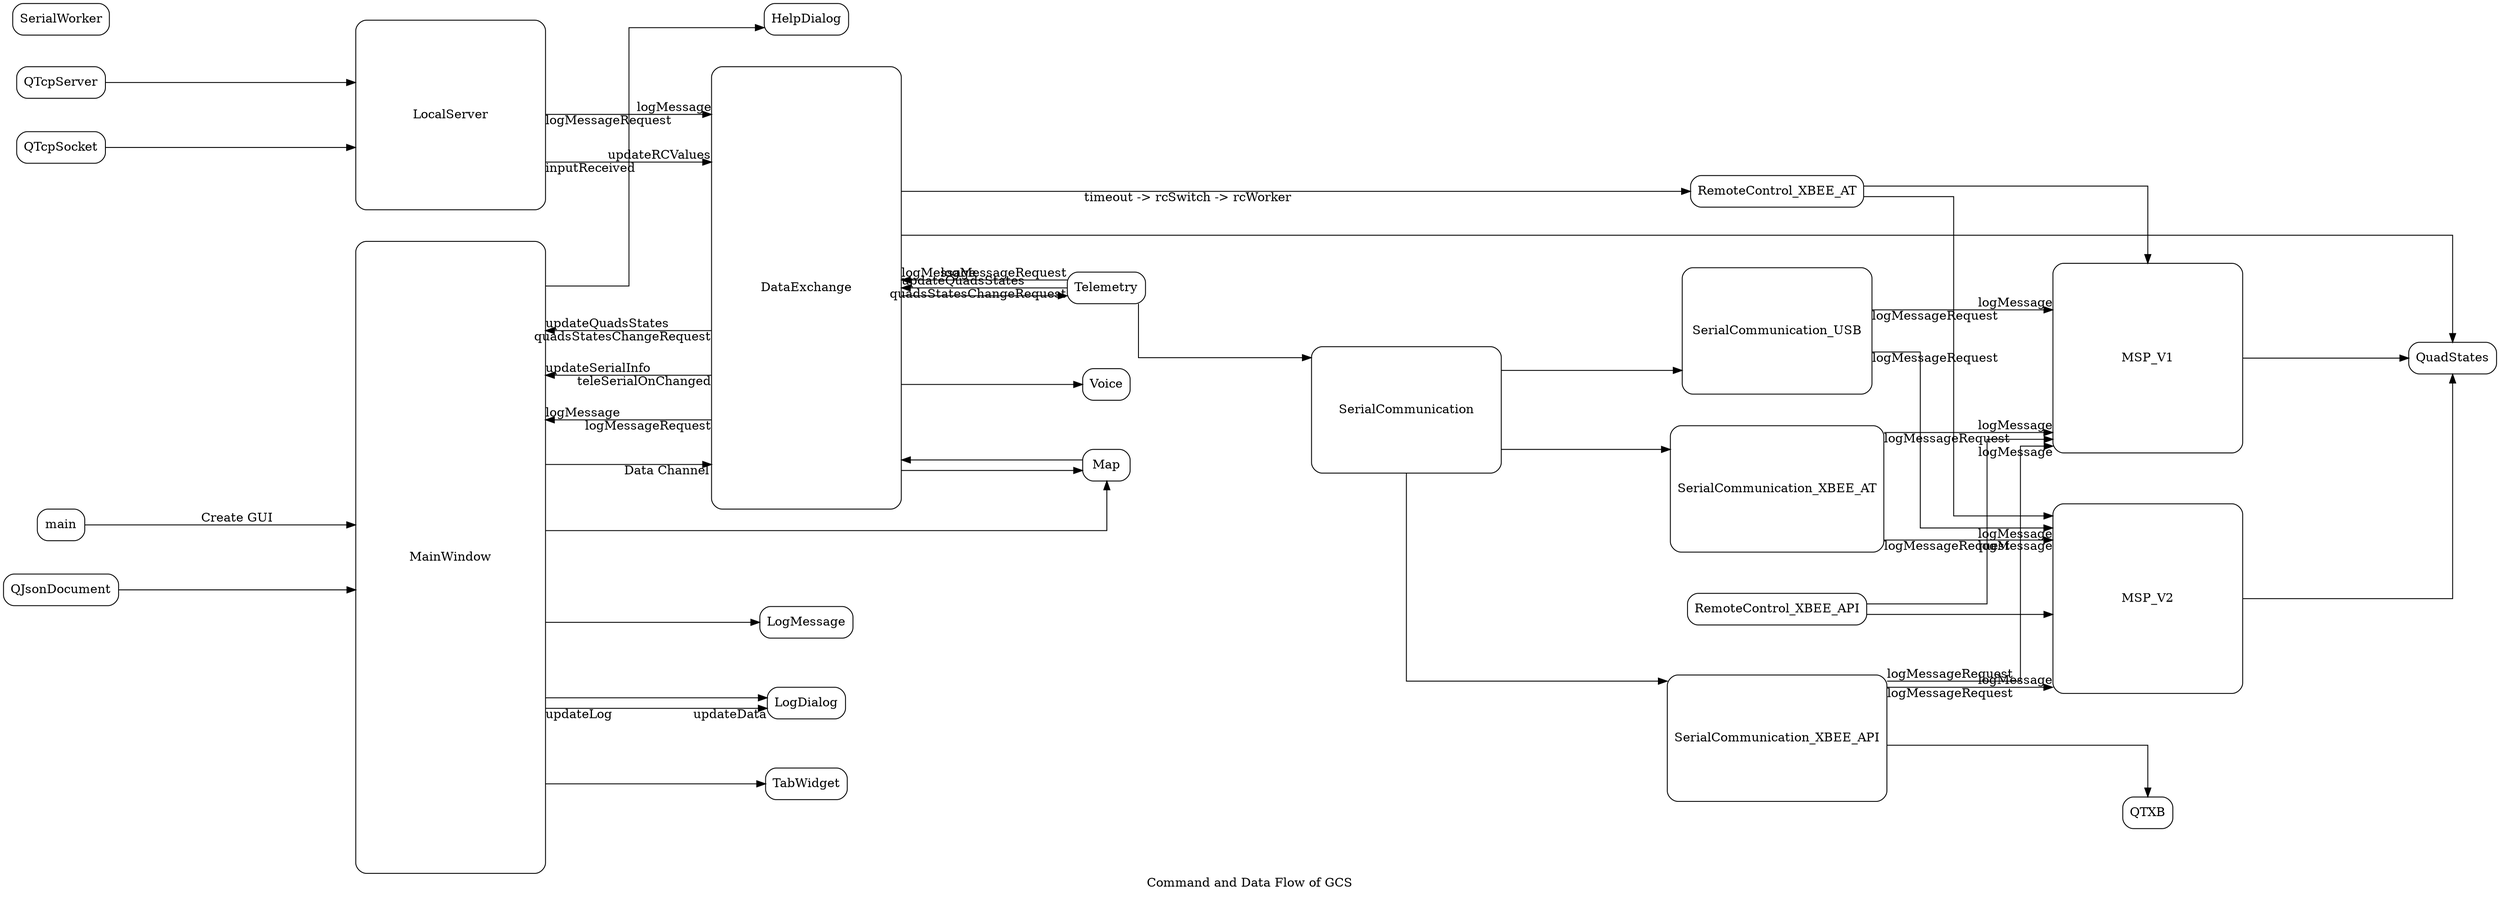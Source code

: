digraph GCS{
  label="Command and Data Flow of GCS"
  graph [splines=ortho, nodesep=0.5, rankdir = LR, ranksep=0.5]
  edge [minlen=5]

  main[shape="box", style=rounded];
  MainWindow[shape="box", style=rounded, height=10, width=3];
  DataExchange[shape="box", style=rounded, height=7, width=3];
  LocalServer[shape="box", style=rounded, height=3, width=3];
  RemoteControl_XBEE_AT[shape="box", style=rounded];
  RemoteControl_XBEE_API[shape="box", style=rounded];
  Map[shape="box", style=rounded];
  Voice[shape="box", style=rounded];
  LogMessage[shape="box", style=rounded];
  Telemetry[shape="box", style=rounded];
  SerialWorker[shape="box", style=rounded];
  QuadStates[shape="box", style=rounded];
  LogDialog[shape="box", style=rounded];
  TabWidget[shape="box", style=rounded];
  HelpDialog[shape="box", style=rounded];
  SerialCommunication[shape="box", style=rounded, height=2, width=3];
  SerialCommunication_USB[shape="box", style=rounded, height=2, width=3];
  SerialCommunication_XBEE_AT[shape="box", style=rounded, height=2, width=3];
  SerialCommunication_XBEE_API[shape="box", style=rounded, height=2, width=3];
  QTXB[shape="box", style=rounded];
  MSP_V1[shape="box", style=rounded, height=3, width=3];
  MSP_V2[shape="box", style=rounded, height=3, width=3];
  QTcpServer[shape="box", style=rounded];
  QTcpSocket[shape="box", style=rounded];
  QJsonDocument[shape="box", style=rounded];

  main -> MainWindow[label="Create GUI"];
  QJsonDocument -> MainWindow;
  MainWindow -> LogDialog[headlabel="updateData", taillabel="updateLog"];
  DataExchange -> MainWindow[headlabel="logMessage", taillabel="logMessageRequest"];
  DataExchange -> MainWindow[headlabel="updateSerialInfo", taillabel="teleSerialOnChanged"];
  DataExchange -> MainWindow[headlabel="updateQuadsStates", taillabel="quadsStatesChangeRequest"];
  MainWindow -> DataExchange[xlabel="Data Channel"];
  MainWindow -> Map;
  MainWindow -> TabWidget;
  MainWindow -> LogDialog;
  MainWindow -> LogMessage;
  MainWindow -> HelpDialog;
  QTcpServer -> LocalServer;
  QTcpSocket -> LocalServer;
  LocalServer -> DataExchange[headlabel="updateRCValues", taillabel="inputReceived"];
  LocalServer -> DataExchange[headlabel="logMessage", taillabel="logMessageRequest"];
  DataExchange -> RemoteControl_XBEE_AT[xlabel="timeout -> rcSwitch -> rcWorker"];
  DataExchange -> Voice;
  DataExchange -> Telemetry;
  DataExchange -> QuadStates;
  Telemetry -> DataExchange[headlabel="updateQuadsStates", taillabel="quadsStatesChangeRequest"];
  Telemetry -> DataExchange[headlabel="logMessage", taillabel="logMessageRequest"];
  Telemetry -> SerialCommunication;
  SerialCommunication -> SerialCommunication_USB;
  SerialCommunication -> SerialCommunication_XBEE_AT;
  SerialCommunication -> SerialCommunication_XBEE_API;
  SerialCommunication_XBEE_API -> QTXB;
  SerialCommunication_USB -> MSP_V1[headlabel="logMessage", taillabel="logMessageRequest"];
  SerialCommunication_USB -> MSP_V2[headlabel="logMessage", taillabel="logMessageRequest"];
  SerialCommunication_XBEE_AT -> MSP_V1[headlabel="logMessage", taillabel="logMessageRequest"];
  SerialCommunication_XBEE_AT -> MSP_V2[headlabel="logMessage", taillabel="logMessageRequest"];
  SerialCommunication_XBEE_API -> MSP_V1[headlabel="logMessage", taillabel="logMessageRequest"];
  SerialCommunication_XBEE_API -> MSP_V2[headlabel="logMessage", taillabel="logMessageRequest"];
  RemoteControl_XBEE_AT -> MSP_V1;
  RemoteControl_XBEE_AT -> MSP_V2;
  RemoteControl_XBEE_API -> MSP_V1;
  RemoteControl_XBEE_API -> MSP_V2;
  MSP_V1 -> QuadStates;
  MSP_V2 -> QuadStates;
  Map -> DataExchange;
  DataExchange -> Map;

}
